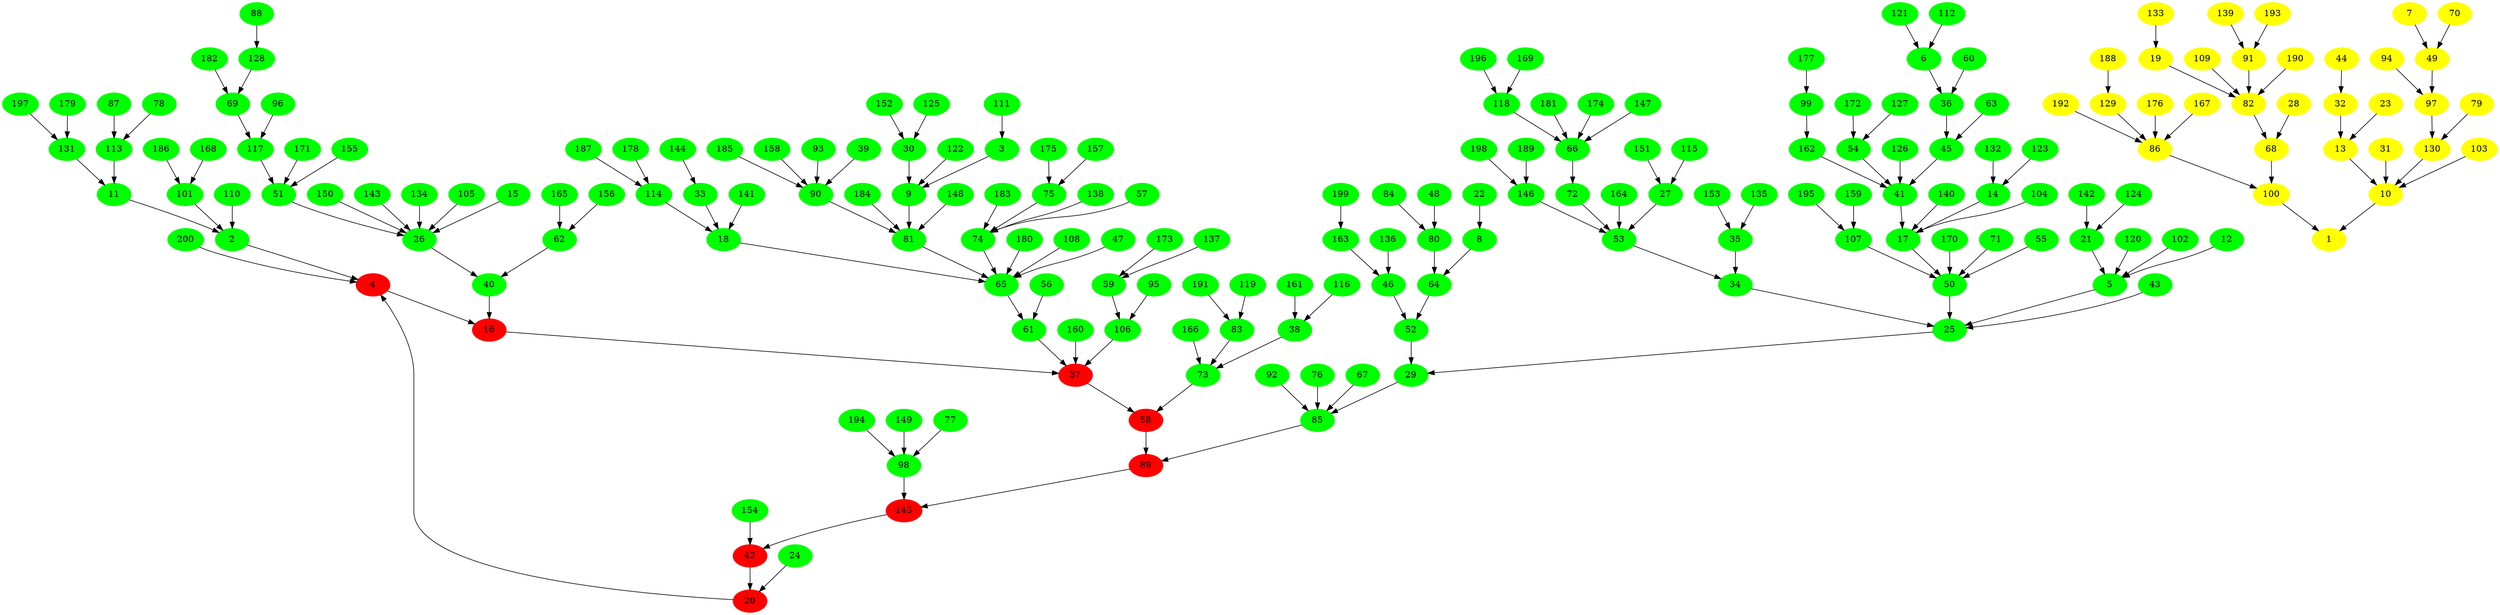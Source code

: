 digraph G {
200->4
4->16
16->37
37->58
58->89
89->145
145->42
42->20
20->4
200 [ style = filled, color=green ];
199->163
163->46
46->52
52->29
29->85
85->89
199 [ style = filled, color=green ];
198->146
146->53
53->34
34->25
25->29
198 [ style = filled, color=green ];
197->131
131->11
11->2
2->4
197 [ style = filled, color=green ];
196->118
118->66
66->72
72->53
196 [ style = filled, color=green ];
195->107
107->50
50->25
195 [ style = filled, color=green ];
194->98
98->145
194 [ style = filled, color=green ];
193->91
91->82
82->68
68->100
100->1
193 [ style = filled, color=yellow ];
192->86
86->100
192 [ style = filled, color=yellow ];
191->83
83->73
73->58
191 [ style = filled, color=green ];
190->82
190 [ style = filled, color=yellow ];
189->146
189 [ style = filled, color=green ];
188->129
129->86
188 [ style = filled, color=yellow ];
187->114
114->18
18->65
65->61
61->37
187 [ style = filled, color=green ];
186->101
101->2
186 [ style = filled, color=green ];
185->90
90->81
81->65
185 [ style = filled, color=green ];
184->81
184 [ style = filled, color=green ];
183->74
74->65
183 [ style = filled, color=green ];
182->69
69->117
117->51
51->26
26->40
40->16
182 [ style = filled, color=green ];
181->66
181 [ style = filled, color=green ];
180->65
180 [ style = filled, color=green ];
179->131
179 [ style = filled, color=green ];
178->114
178 [ style = filled, color=green ];
177->99
99->162
162->41
41->17
17->50
177 [ style = filled, color=green ];
176->86
176 [ style = filled, color=yellow ];
175->75
75->74
175 [ style = filled, color=green ];
174->66
174 [ style = filled, color=green ];
173->59
59->106
106->37
173 [ style = filled, color=green ];
172->54
54->41
172 [ style = filled, color=green ];
171->51
171 [ style = filled, color=green ];
170->50
170 [ style = filled, color=green ];
169->118
169 [ style = filled, color=green ];
168->101
168 [ style = filled, color=green ];
167->86
167 [ style = filled, color=yellow ];
166->73
166 [ style = filled, color=green ];
165->62
62->40
165 [ style = filled, color=green ];
164->53
164 [ style = filled, color=green ];
163 [ style = filled, color=green ];
162 [ style = filled, color=green ];
161->38
38->73
161 [ style = filled, color=green ];
160->37
160 [ style = filled, color=green ];
159->107
159 [ style = filled, color=green ];
158->90
158 [ style = filled, color=green ];
157->75
157 [ style = filled, color=green ];
156->62
156 [ style = filled, color=green ];
155->51
155 [ style = filled, color=green ];
154->42
154 [ style = filled, color=green ];
153->35
35->34
153 [ style = filled, color=green ];
152->30
30->9
9->81
152 [ style = filled, color=green ];
151->27
27->53
151 [ style = filled, color=green ];
150->26
150 [ style = filled, color=green ];
149->98
149 [ style = filled, color=green ];
148->81
148 [ style = filled, color=green ];
147->66
147 [ style = filled, color=green ];
146 [ style = filled, color=green ];
145 [ style = filled, color=red ];
144->33
33->18
144 [ style = filled, color=green ];
143->26
143 [ style = filled, color=green ];
142->21
21->5
5->25
142 [ style = filled, color=green ];
141->18
141 [ style = filled, color=green ];
140->17
140 [ style = filled, color=green ];
139->91
139 [ style = filled, color=yellow ];
138->74
138 [ style = filled, color=green ];
137->59
137 [ style = filled, color=green ];
136->46
136 [ style = filled, color=green ];
135->35
135 [ style = filled, color=green ];
134->26
134 [ style = filled, color=green ];
133->19
19->82
133 [ style = filled, color=yellow ];
132->14
14->17
132 [ style = filled, color=green ];
131 [ style = filled, color=green ];
130->10
10->1
130 [ style = filled, color=yellow ];
129 [ style = filled, color=yellow ];
128->69
128 [ style = filled, color=green ];
127->54
127 [ style = filled, color=green ];
126->41
126 [ style = filled, color=green ];
125->30
125 [ style = filled, color=green ];
124->21
124 [ style = filled, color=green ];
123->14
123 [ style = filled, color=green ];
122->9
122 [ style = filled, color=green ];
121->6
6->36
36->45
45->41
121 [ style = filled, color=green ];
120->5
120 [ style = filled, color=green ];
119->83
119 [ style = filled, color=green ];
118 [ style = filled, color=green ];
117 [ style = filled, color=green ];
116->38
116 [ style = filled, color=green ];
115->27
115 [ style = filled, color=green ];
114 [ style = filled, color=green ];
113->11
113 [ style = filled, color=green ];
112->6
112 [ style = filled, color=green ];
111->3
3->9
111 [ style = filled, color=green ];
110->2
110 [ style = filled, color=green ];
109->82
109 [ style = filled, color=yellow ];
108->65
108 [ style = filled, color=green ];
107 [ style = filled, color=green ];
106 [ style = filled, color=green ];
105->26
105 [ style = filled, color=green ];
104->17
104 [ style = filled, color=green ];
103->10
103 [ style = filled, color=yellow ];
102->5
102 [ style = filled, color=green ];
101 [ style = filled, color=green ];
100 [ style = filled, color=yellow ];
99 [ style = filled, color=green ];
98 [ style = filled, color=green ];
97->130
97 [ style = filled, color=yellow ];
96->117
96 [ style = filled, color=green ];
95->106
95 [ style = filled, color=green ];
94->97
94 [ style = filled, color=yellow ];
93->90
93 [ style = filled, color=green ];
92->85
92 [ style = filled, color=green ];
91 [ style = filled, color=yellow ];
90 [ style = filled, color=green ];
89 [ style = filled, color=red ];
88->128
88 [ style = filled, color=green ];
87->113
87 [ style = filled, color=green ];
86 [ style = filled, color=yellow ];
85 [ style = filled, color=green ];
84->80
80->64
64->52
84 [ style = filled, color=green ];
83 [ style = filled, color=green ];
82 [ style = filled, color=yellow ];
81 [ style = filled, color=green ];
80 [ style = filled, color=green ];
79->130
79 [ style = filled, color=yellow ];
78->113
78 [ style = filled, color=green ];
77->98
77 [ style = filled, color=green ];
76->85
76 [ style = filled, color=green ];
75 [ style = filled, color=green ];
74 [ style = filled, color=green ];
73 [ style = filled, color=green ];
72 [ style = filled, color=green ];
71->50
71 [ style = filled, color=green ];
70->49
49->97
70 [ style = filled, color=yellow ];
69 [ style = filled, color=green ];
68 [ style = filled, color=yellow ];
67->85
67 [ style = filled, color=green ];
66 [ style = filled, color=green ];
65 [ style = filled, color=green ];
64 [ style = filled, color=green ];
63->45
63 [ style = filled, color=green ];
62 [ style = filled, color=green ];
61 [ style = filled, color=green ];
60->36
60 [ style = filled, color=green ];
59 [ style = filled, color=green ];
58 [ style = filled, color=red ];
57->74
57 [ style = filled, color=green ];
56->61
56 [ style = filled, color=green ];
55->50
55 [ style = filled, color=green ];
54 [ style = filled, color=green ];
53 [ style = filled, color=green ];
52 [ style = filled, color=green ];
51 [ style = filled, color=green ];
50 [ style = filled, color=green ];
49 [ style = filled, color=yellow ];
48->80
48 [ style = filled, color=green ];
47->65
47 [ style = filled, color=green ];
46 [ style = filled, color=green ];
45 [ style = filled, color=green ];
44->32
32->13
13->10
44 [ style = filled, color=yellow ];
43->25
43 [ style = filled, color=green ];
42 [ style = filled, color=red ];
41 [ style = filled, color=green ];
40 [ style = filled, color=green ];
39->90
39 [ style = filled, color=green ];
38 [ style = filled, color=green ];
37 [ style = filled, color=red ];
36 [ style = filled, color=green ];
35 [ style = filled, color=green ];
34 [ style = filled, color=green ];
33 [ style = filled, color=green ];
32 [ style = filled, color=yellow ];
31->10
31 [ style = filled, color=yellow ];
30 [ style = filled, color=green ];
29 [ style = filled, color=green ];
28->68
28 [ style = filled, color=yellow ];
27 [ style = filled, color=green ];
26 [ style = filled, color=green ];
25 [ style = filled, color=green ];
24->20
24 [ style = filled, color=green ];
23->13
23 [ style = filled, color=yellow ];
22->8
8->64
22 [ style = filled, color=green ];
21 [ style = filled, color=green ];
20 [ style = filled, color=red ];
19 [ style = filled, color=yellow ];
18 [ style = filled, color=green ];
17 [ style = filled, color=green ];
16 [ style = filled, color=red ];
15->26
15 [ style = filled, color=green ];
14 [ style = filled, color=green ];
13 [ style = filled, color=yellow ];
12->5
12 [ style = filled, color=green ];
11 [ style = filled, color=green ];
10 [ style = filled, color=yellow ];
9 [ style = filled, color=green ];
8 [ style = filled, color=green ];
7->49
7 [ style = filled, color=yellow ];
6 [ style = filled, color=green ];
5 [ style = filled, color=green ];
4 [ style = filled, color=red ];
3 [ style = filled, color=green ];
2 [ style = filled, color=green ];
1 [ style = filled, color=yellow ];
}
